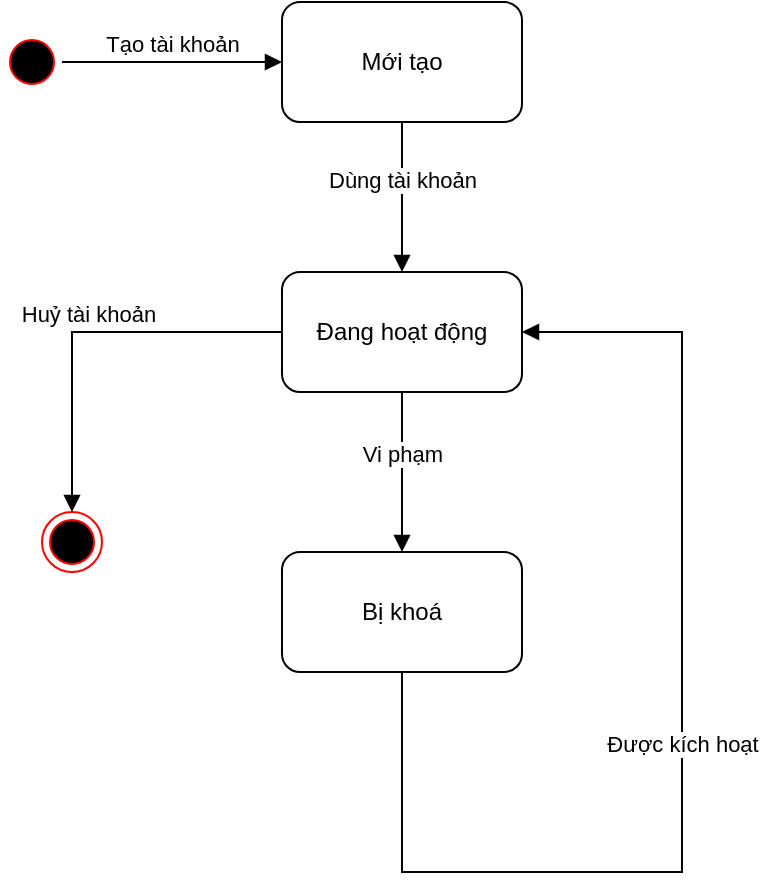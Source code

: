 <mxfile version="28.2.8">
  <diagram name="Trang-1" id="XC9puO7slcM93P7hRzW_">
    <mxGraphModel dx="1426" dy="849" grid="1" gridSize="10" guides="1" tooltips="1" connect="1" arrows="1" fold="1" page="1" pageScale="1" pageWidth="827" pageHeight="1169" math="0" shadow="0">
      <root>
        <mxCell id="0" />
        <mxCell id="1" parent="0" />
        <mxCell id="jj6eDt4oTfA8tCpw2wnj-1" value="" style="ellipse;html=1;shape=endState;fillColor=#000000;strokeColor=#ff0000;" vertex="1" parent="1">
          <mxGeometry x="230" y="400" width="30" height="30" as="geometry" />
        </mxCell>
        <mxCell id="jj6eDt4oTfA8tCpw2wnj-3" value="Bắt&amp;nbsp;" style="ellipse;html=1;shape=startState;fillColor=#000000;strokeColor=#ff0000;" vertex="1" parent="1">
          <mxGeometry x="210" y="160" width="30" height="30" as="geometry" />
        </mxCell>
        <mxCell id="jj6eDt4oTfA8tCpw2wnj-6" value="Mới tạo" style="rounded=1;whiteSpace=wrap;html=1;" vertex="1" parent="1">
          <mxGeometry x="350" y="145" width="120" height="60" as="geometry" />
        </mxCell>
        <mxCell id="jj6eDt4oTfA8tCpw2wnj-7" value="Tạo tài khoản" style="html=1;verticalAlign=bottom;endArrow=block;curved=0;rounded=0;exitX=1;exitY=0.5;exitDx=0;exitDy=0;entryX=0;entryY=0.5;entryDx=0;entryDy=0;" edge="1" parent="1" source="jj6eDt4oTfA8tCpw2wnj-3" target="jj6eDt4oTfA8tCpw2wnj-6">
          <mxGeometry width="80" relative="1" as="geometry">
            <mxPoint x="370" y="440" as="sourcePoint" />
            <mxPoint x="450" y="440" as="targetPoint" />
          </mxGeometry>
        </mxCell>
        <mxCell id="jj6eDt4oTfA8tCpw2wnj-8" value="Dùng tài khoản" style="html=1;verticalAlign=bottom;endArrow=block;curved=0;rounded=0;exitX=0.5;exitY=1;exitDx=0;exitDy=0;" edge="1" parent="1" source="jj6eDt4oTfA8tCpw2wnj-6" target="jj6eDt4oTfA8tCpw2wnj-9">
          <mxGeometry width="80" relative="1" as="geometry">
            <mxPoint x="370" y="450" as="sourcePoint" />
            <mxPoint x="410" y="310" as="targetPoint" />
          </mxGeometry>
        </mxCell>
        <mxCell id="jj6eDt4oTfA8tCpw2wnj-9" value="Đang hoạt động" style="rounded=1;whiteSpace=wrap;html=1;" vertex="1" parent="1">
          <mxGeometry x="350" y="280" width="120" height="60" as="geometry" />
        </mxCell>
        <mxCell id="jj6eDt4oTfA8tCpw2wnj-10" value="Bị khoá" style="rounded=1;whiteSpace=wrap;html=1;" vertex="1" parent="1">
          <mxGeometry x="350" y="420" width="120" height="60" as="geometry" />
        </mxCell>
        <mxCell id="jj6eDt4oTfA8tCpw2wnj-12" value="Vi phạm" style="html=1;verticalAlign=bottom;endArrow=block;curved=0;rounded=0;exitX=0.5;exitY=1;exitDx=0;exitDy=0;entryX=0.5;entryY=0;entryDx=0;entryDy=0;" edge="1" parent="1" source="jj6eDt4oTfA8tCpw2wnj-9" target="jj6eDt4oTfA8tCpw2wnj-10">
          <mxGeometry width="80" relative="1" as="geometry">
            <mxPoint x="370" y="320" as="sourcePoint" />
            <mxPoint x="410" y="410" as="targetPoint" />
          </mxGeometry>
        </mxCell>
        <mxCell id="jj6eDt4oTfA8tCpw2wnj-14" value="Được kích hoạt" style="html=1;verticalAlign=bottom;endArrow=block;curved=0;rounded=0;exitX=0.5;exitY=1;exitDx=0;exitDy=0;entryX=1;entryY=0.5;entryDx=0;entryDy=0;" edge="1" parent="1" source="jj6eDt4oTfA8tCpw2wnj-10" target="jj6eDt4oTfA8tCpw2wnj-9">
          <mxGeometry width="80" relative="1" as="geometry">
            <mxPoint x="450" y="430" as="sourcePoint" />
            <mxPoint x="410" y="540" as="targetPoint" />
            <Array as="points">
              <mxPoint x="410" y="580" />
              <mxPoint x="550" y="580" />
              <mxPoint x="550" y="310" />
            </Array>
          </mxGeometry>
        </mxCell>
        <mxCell id="jj6eDt4oTfA8tCpw2wnj-18" value="Huỷ tài khoản" style="html=1;verticalAlign=bottom;endArrow=block;rounded=0;exitX=0;exitY=0.5;exitDx=0;exitDy=0;entryX=0.5;entryY=0;entryDx=0;entryDy=0;edgeStyle=orthogonalEdgeStyle;" edge="1" parent="1" source="jj6eDt4oTfA8tCpw2wnj-9" target="jj6eDt4oTfA8tCpw2wnj-1">
          <mxGeometry width="80" relative="1" as="geometry">
            <mxPoint x="370" y="320" as="sourcePoint" />
            <mxPoint x="250" y="310" as="targetPoint" />
          </mxGeometry>
        </mxCell>
      </root>
    </mxGraphModel>
  </diagram>
</mxfile>
